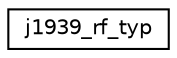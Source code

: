 digraph "Graphical Class Hierarchy"
{
  edge [fontname="Helvetica",fontsize="10",labelfontname="Helvetica",labelfontsize="10"];
  node [fontname="Helvetica",fontsize="10",shape=record];
  rankdir="LR";
  Node0 [label="j1939_rf_typ",height=0.2,width=0.4,color="black", fillcolor="white", style="filled",URL="$structj1939__rf__typ.html"];
}
